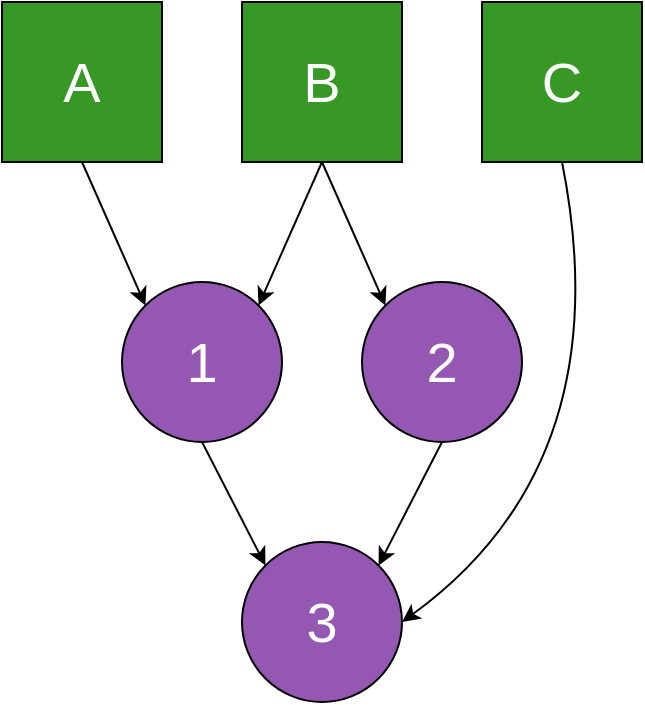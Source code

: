 <mxfile version="20.3.0" pages="3"><diagram id="d5feEWJZUFdeuNTfWG61" name="Page-1"><mxGraphModel dx="2177" dy="1278" grid="1" gridSize="10" guides="1" tooltips="1" connect="1" arrows="1" fold="1" page="1" pageScale="1" pageWidth="827" pageHeight="1169" math="0" shadow="0"><root><mxCell id="0"/><mxCell id="1" parent="0"/><mxCell id="a11qyltU7UOIjJrwwnt6-16" style="edgeStyle=none;rounded=0;orthogonalLoop=1;jettySize=auto;html=1;exitX=0.5;exitY=1;exitDx=0;exitDy=0;entryX=0;entryY=0;entryDx=0;entryDy=0;" edge="1" parent="1" source="a11qyltU7UOIjJrwwnt6-8" target="a11qyltU7UOIjJrwwnt6-15"><mxGeometry relative="1" as="geometry"/></mxCell><mxCell id="a11qyltU7UOIjJrwwnt6-8" value="1" style="ellipse;whiteSpace=wrap;html=1;aspect=fixed;fillColor=#9558b2;fontColor=#FFFFFF;fontSize=28;" vertex="1" parent="1"><mxGeometry x="180" y="220" width="80" height="80" as="geometry"/></mxCell><mxCell id="a11qyltU7UOIjJrwwnt6-13" style="edgeStyle=none;rounded=0;orthogonalLoop=1;jettySize=auto;html=1;exitX=0.5;exitY=1;exitDx=0;exitDy=0;entryX=1;entryY=0;entryDx=0;entryDy=0;" edge="1" parent="1" source="a11qyltU7UOIjJrwwnt6-9" target="a11qyltU7UOIjJrwwnt6-8"><mxGeometry relative="1" as="geometry"/></mxCell><mxCell id="a11qyltU7UOIjJrwwnt6-19" style="edgeStyle=none;rounded=0;orthogonalLoop=1;jettySize=auto;html=1;exitX=0.5;exitY=1;exitDx=0;exitDy=0;entryX=0;entryY=0;entryDx=0;entryDy=0;" edge="1" parent="1" source="a11qyltU7UOIjJrwwnt6-9" target="a11qyltU7UOIjJrwwnt6-18"><mxGeometry relative="1" as="geometry"/></mxCell><mxCell id="a11qyltU7UOIjJrwwnt6-9" value="B" style="whiteSpace=wrap;html=1;aspect=fixed;fillColor=#389826;fontColor=#FFFFFF;fontSize=28;" vertex="1" parent="1"><mxGeometry x="240" y="80" width="80" height="80" as="geometry"/></mxCell><mxCell id="a11qyltU7UOIjJrwwnt6-21" style="edgeStyle=none;orthogonalLoop=1;jettySize=auto;html=1;exitX=0.5;exitY=1;exitDx=0;exitDy=0;entryX=1;entryY=0.5;entryDx=0;entryDy=0;curved=1;" edge="1" parent="1" source="a11qyltU7UOIjJrwwnt6-10" target="a11qyltU7UOIjJrwwnt6-15"><mxGeometry relative="1" as="geometry"><Array as="points"><mxPoint x="430" y="310"/></Array></mxGeometry></mxCell><mxCell id="a11qyltU7UOIjJrwwnt6-10" value="C" style="whiteSpace=wrap;html=1;aspect=fixed;fillColor=#389826;fontColor=#FFFFFF;fontSize=28;" vertex="1" parent="1"><mxGeometry x="360" y="80" width="80" height="80" as="geometry"/></mxCell><mxCell id="a11qyltU7UOIjJrwwnt6-12" style="orthogonalLoop=1;jettySize=auto;html=1;exitX=0.5;exitY=1;exitDx=0;exitDy=0;entryX=0;entryY=0;entryDx=0;entryDy=0;rounded=0;" edge="1" parent="1" source="a11qyltU7UOIjJrwwnt6-14" target="a11qyltU7UOIjJrwwnt6-8"><mxGeometry relative="1" as="geometry"><mxPoint x="100" y="170" as="sourcePoint"/></mxGeometry></mxCell><mxCell id="a11qyltU7UOIjJrwwnt6-14" value="&lt;div style=&quot;font-size: 28px;&quot;&gt;A&lt;/div&gt;" style="whiteSpace=wrap;html=1;aspect=fixed;fillColor=#389826;fontColor=#FFFFFF;fontSize=28;" vertex="1" parent="1"><mxGeometry x="120" y="80" width="80" height="80" as="geometry"/></mxCell><mxCell id="a11qyltU7UOIjJrwwnt6-15" value="3" style="ellipse;whiteSpace=wrap;html=1;aspect=fixed;fillColor=#9558b2;fontColor=#FFFFFF;fontSize=28;" vertex="1" parent="1"><mxGeometry x="240" y="350" width="80" height="80" as="geometry"/></mxCell><mxCell id="a11qyltU7UOIjJrwwnt6-20" style="edgeStyle=none;rounded=0;orthogonalLoop=1;jettySize=auto;html=1;exitX=0.5;exitY=1;exitDx=0;exitDy=0;entryX=1;entryY=0;entryDx=0;entryDy=0;" edge="1" parent="1" source="a11qyltU7UOIjJrwwnt6-18" target="a11qyltU7UOIjJrwwnt6-15"><mxGeometry relative="1" as="geometry"/></mxCell><mxCell id="a11qyltU7UOIjJrwwnt6-18" value="2" style="ellipse;whiteSpace=wrap;html=1;aspect=fixed;fillColor=#9558b2;fontColor=#FFFFFF;fontSize=28;" vertex="1" parent="1"><mxGeometry x="300" y="220" width="80" height="80" as="geometry"/></mxCell></root></mxGraphModel></diagram><diagram id="6M4DBRo4lqOkI5RRM_pj" name="Page-2"><mxGraphModel dx="1306" dy="767" grid="1" gridSize="10" guides="1" tooltips="1" connect="1" arrows="1" fold="1" page="1" pageScale="1" pageWidth="827" pageHeight="1169" math="0" shadow="0"><root><mxCell id="0"/><mxCell id="1" parent="0"/><mxCell id="M7o5rKU2GcXcP0hs-6V3-1" style="edgeStyle=none;curved=1;orthogonalLoop=1;jettySize=auto;html=1;exitX=0.5;exitY=1;exitDx=0;exitDy=0;entryX=1;entryY=0;entryDx=0;entryDy=0;fontSize=28;fontColor=#FFFFFF;" edge="1" parent="1" source="M7o5rKU2GcXcP0hs-6V3-2" target="M7o5rKU2GcXcP0hs-6V3-7"><mxGeometry relative="1" as="geometry"/></mxCell><mxCell id="M7o5rKU2GcXcP0hs-6V3-2" value="B" style="whiteSpace=wrap;html=1;aspect=fixed;fillColor=#389826;fontColor=#FFFFFF;fontSize=28;" vertex="1" parent="1"><mxGeometry x="360" y="160" width="80" height="80" as="geometry"/></mxCell><mxCell id="M7o5rKU2GcXcP0hs-6V3-3" value="" style="edgeStyle=none;curved=1;orthogonalLoop=1;jettySize=auto;html=1;fontSize=28;fontColor=#FFFFFF;" edge="1" parent="1" source="M7o5rKU2GcXcP0hs-6V3-4" target="M7o5rKU2GcXcP0hs-6V3-6"><mxGeometry relative="1" as="geometry"/></mxCell><mxCell id="M7o5rKU2GcXcP0hs-6V3-4" value="&lt;div style=&quot;font-size: 28px;&quot;&gt;A&lt;/div&gt;" style="whiteSpace=wrap;html=1;aspect=fixed;fillColor=#389826;fontColor=#FFFFFF;fontSize=28;" vertex="1" parent="1"><mxGeometry x="240" y="40" width="80" height="80" as="geometry"/></mxCell><mxCell id="M7o5rKU2GcXcP0hs-6V3-5" style="edgeStyle=none;curved=1;orthogonalLoop=1;jettySize=auto;html=1;exitX=0.5;exitY=1;exitDx=0;exitDy=0;entryX=0;entryY=0;entryDx=0;entryDy=0;fontSize=28;fontColor=#FFFFFF;" edge="1" parent="1" source="M7o5rKU2GcXcP0hs-6V3-6" target="M7o5rKU2GcXcP0hs-6V3-7"><mxGeometry relative="1" as="geometry"/></mxCell><mxCell id="M7o5rKU2GcXcP0hs-6V3-6" value="F" style="rhombus;whiteSpace=wrap;html=1;fontSize=28;fontColor=#FFFFFF;fillColor=#cb3c33;" vertex="1" parent="1"><mxGeometry x="240" y="160" width="80" height="80" as="geometry"/></mxCell><mxCell id="M7o5rKU2GcXcP0hs-6V3-7" value="1" style="ellipse;whiteSpace=wrap;html=1;aspect=fixed;fillColor=#9558b2;fontColor=#FFFFFF;fontSize=28;" vertex="1" parent="1"><mxGeometry x="270" y="280" width="80" height="80" as="geometry"/></mxCell><mxCell id="M7o5rKU2GcXcP0hs-6V3-8" style="edgeStyle=none;curved=1;orthogonalLoop=1;jettySize=auto;html=1;exitX=1;exitY=0.5;exitDx=0;exitDy=0;entryX=0;entryY=0.5;entryDx=0;entryDy=0;fontSize=28;fontColor=#FFFFFF;" edge="1" parent="1" source="M7o5rKU2GcXcP0hs-6V3-9" target="M7o5rKU2GcXcP0hs-6V3-6"><mxGeometry relative="1" as="geometry"/></mxCell><mxCell id="M7o5rKU2GcXcP0hs-6V3-9" value="Cond" style="whiteSpace=wrap;html=1;aspect=fixed;fillColor=#389826;fontColor=#FFFFFF;fontSize=28;" vertex="1" parent="1"><mxGeometry x="120" y="160" width="80" height="80" as="geometry"/></mxCell></root></mxGraphModel></diagram><diagram id="5VtdfjOGvalL4mjgyZ4Q" name="Page-3"><mxGraphModel dx="1866" dy="1096" grid="1" gridSize="10" guides="1" tooltips="1" connect="1" arrows="1" fold="1" page="1" pageScale="1" pageWidth="827" pageHeight="1169" math="0" shadow="0"><root><mxCell id="0"/><mxCell id="1" parent="0"/><mxCell id="QFJMBjOXyE3Yp6YZvA2G-1" style="edgeStyle=none;curved=1;orthogonalLoop=1;jettySize=auto;html=1;exitX=0.5;exitY=1;exitDx=0;exitDy=0;entryX=1;entryY=0;entryDx=0;entryDy=0;fontSize=28;fontColor=#FFFFFF;" edge="1" parent="1" source="QFJMBjOXyE3Yp6YZvA2G-2" target="QFJMBjOXyE3Yp6YZvA2G-7"><mxGeometry relative="1" as="geometry"/></mxCell><mxCell id="QFJMBjOXyE3Yp6YZvA2G-2" value="B" style="whiteSpace=wrap;html=1;aspect=fixed;fillColor=#389826;fontColor=#FFFFFF;fontSize=28;" vertex="1" parent="1"><mxGeometry x="320" y="160" width="80" height="80" as="geometry"/></mxCell><mxCell id="QFJMBjOXyE3Yp6YZvA2G-3" value="" style="edgeStyle=none;curved=1;orthogonalLoop=1;jettySize=auto;html=1;fontSize=28;fontColor=#FFFFFF;" edge="1" parent="1" source="QFJMBjOXyE3Yp6YZvA2G-4" target="QFJMBjOXyE3Yp6YZvA2G-6"><mxGeometry relative="1" as="geometry"/></mxCell><mxCell id="QFJMBjOXyE3Yp6YZvA2G-4" value="&lt;div style=&quot;font-size: 28px;&quot;&gt;A&lt;/div&gt;" style="whiteSpace=wrap;html=1;aspect=fixed;fillColor=#389826;fontColor=#FFFFFF;fontSize=28;" vertex="1" parent="1"><mxGeometry x="200" y="40" width="80" height="80" as="geometry"/></mxCell><mxCell id="QFJMBjOXyE3Yp6YZvA2G-5" style="edgeStyle=none;curved=1;orthogonalLoop=1;jettySize=auto;html=1;exitX=0.5;exitY=1;exitDx=0;exitDy=0;entryX=0;entryY=0;entryDx=0;entryDy=0;fontSize=28;fontColor=#FFFFFF;" edge="1" parent="1" source="QFJMBjOXyE3Yp6YZvA2G-6" target="QFJMBjOXyE3Yp6YZvA2G-7"><mxGeometry relative="1" as="geometry"/></mxCell><mxCell id="QFJMBjOXyE3Yp6YZvA2G-6" value="S" style="rhombus;whiteSpace=wrap;html=1;fontSize=28;fontColor=#FFFFFF;fillColor=#4063D8;" vertex="1" parent="1"><mxGeometry x="200" y="160" width="80" height="80" as="geometry"/></mxCell><mxCell id="QFJMBjOXyE3Yp6YZvA2G-7" value="1" style="ellipse;whiteSpace=wrap;html=1;aspect=fixed;fillColor=#9558b2;fontColor=#FFFFFF;fontSize=28;" vertex="1" parent="1"><mxGeometry x="230" y="280" width="80" height="80" as="geometry"/></mxCell><mxCell id="QFJMBjOXyE3Yp6YZvA2G-8" style="edgeStyle=none;curved=1;orthogonalLoop=1;jettySize=auto;html=1;exitX=1;exitY=0.5;exitDx=0;exitDy=0;entryX=0;entryY=0.5;entryDx=0;entryDy=0;fontSize=28;fontColor=#FFFFFF;" edge="1" parent="1" source="QFJMBjOXyE3Yp6YZvA2G-9" target="QFJMBjOXyE3Yp6YZvA2G-6"><mxGeometry relative="1" as="geometry"/></mxCell><mxCell id="QFJMBjOXyE3Yp6YZvA2G-9" value="Cond" style="whiteSpace=wrap;html=1;aspect=fixed;fillColor=#389826;fontColor=#FFFFFF;fontSize=28;" vertex="1" parent="1"><mxGeometry x="80" y="160" width="80" height="80" as="geometry"/></mxCell></root></mxGraphModel></diagram></mxfile>